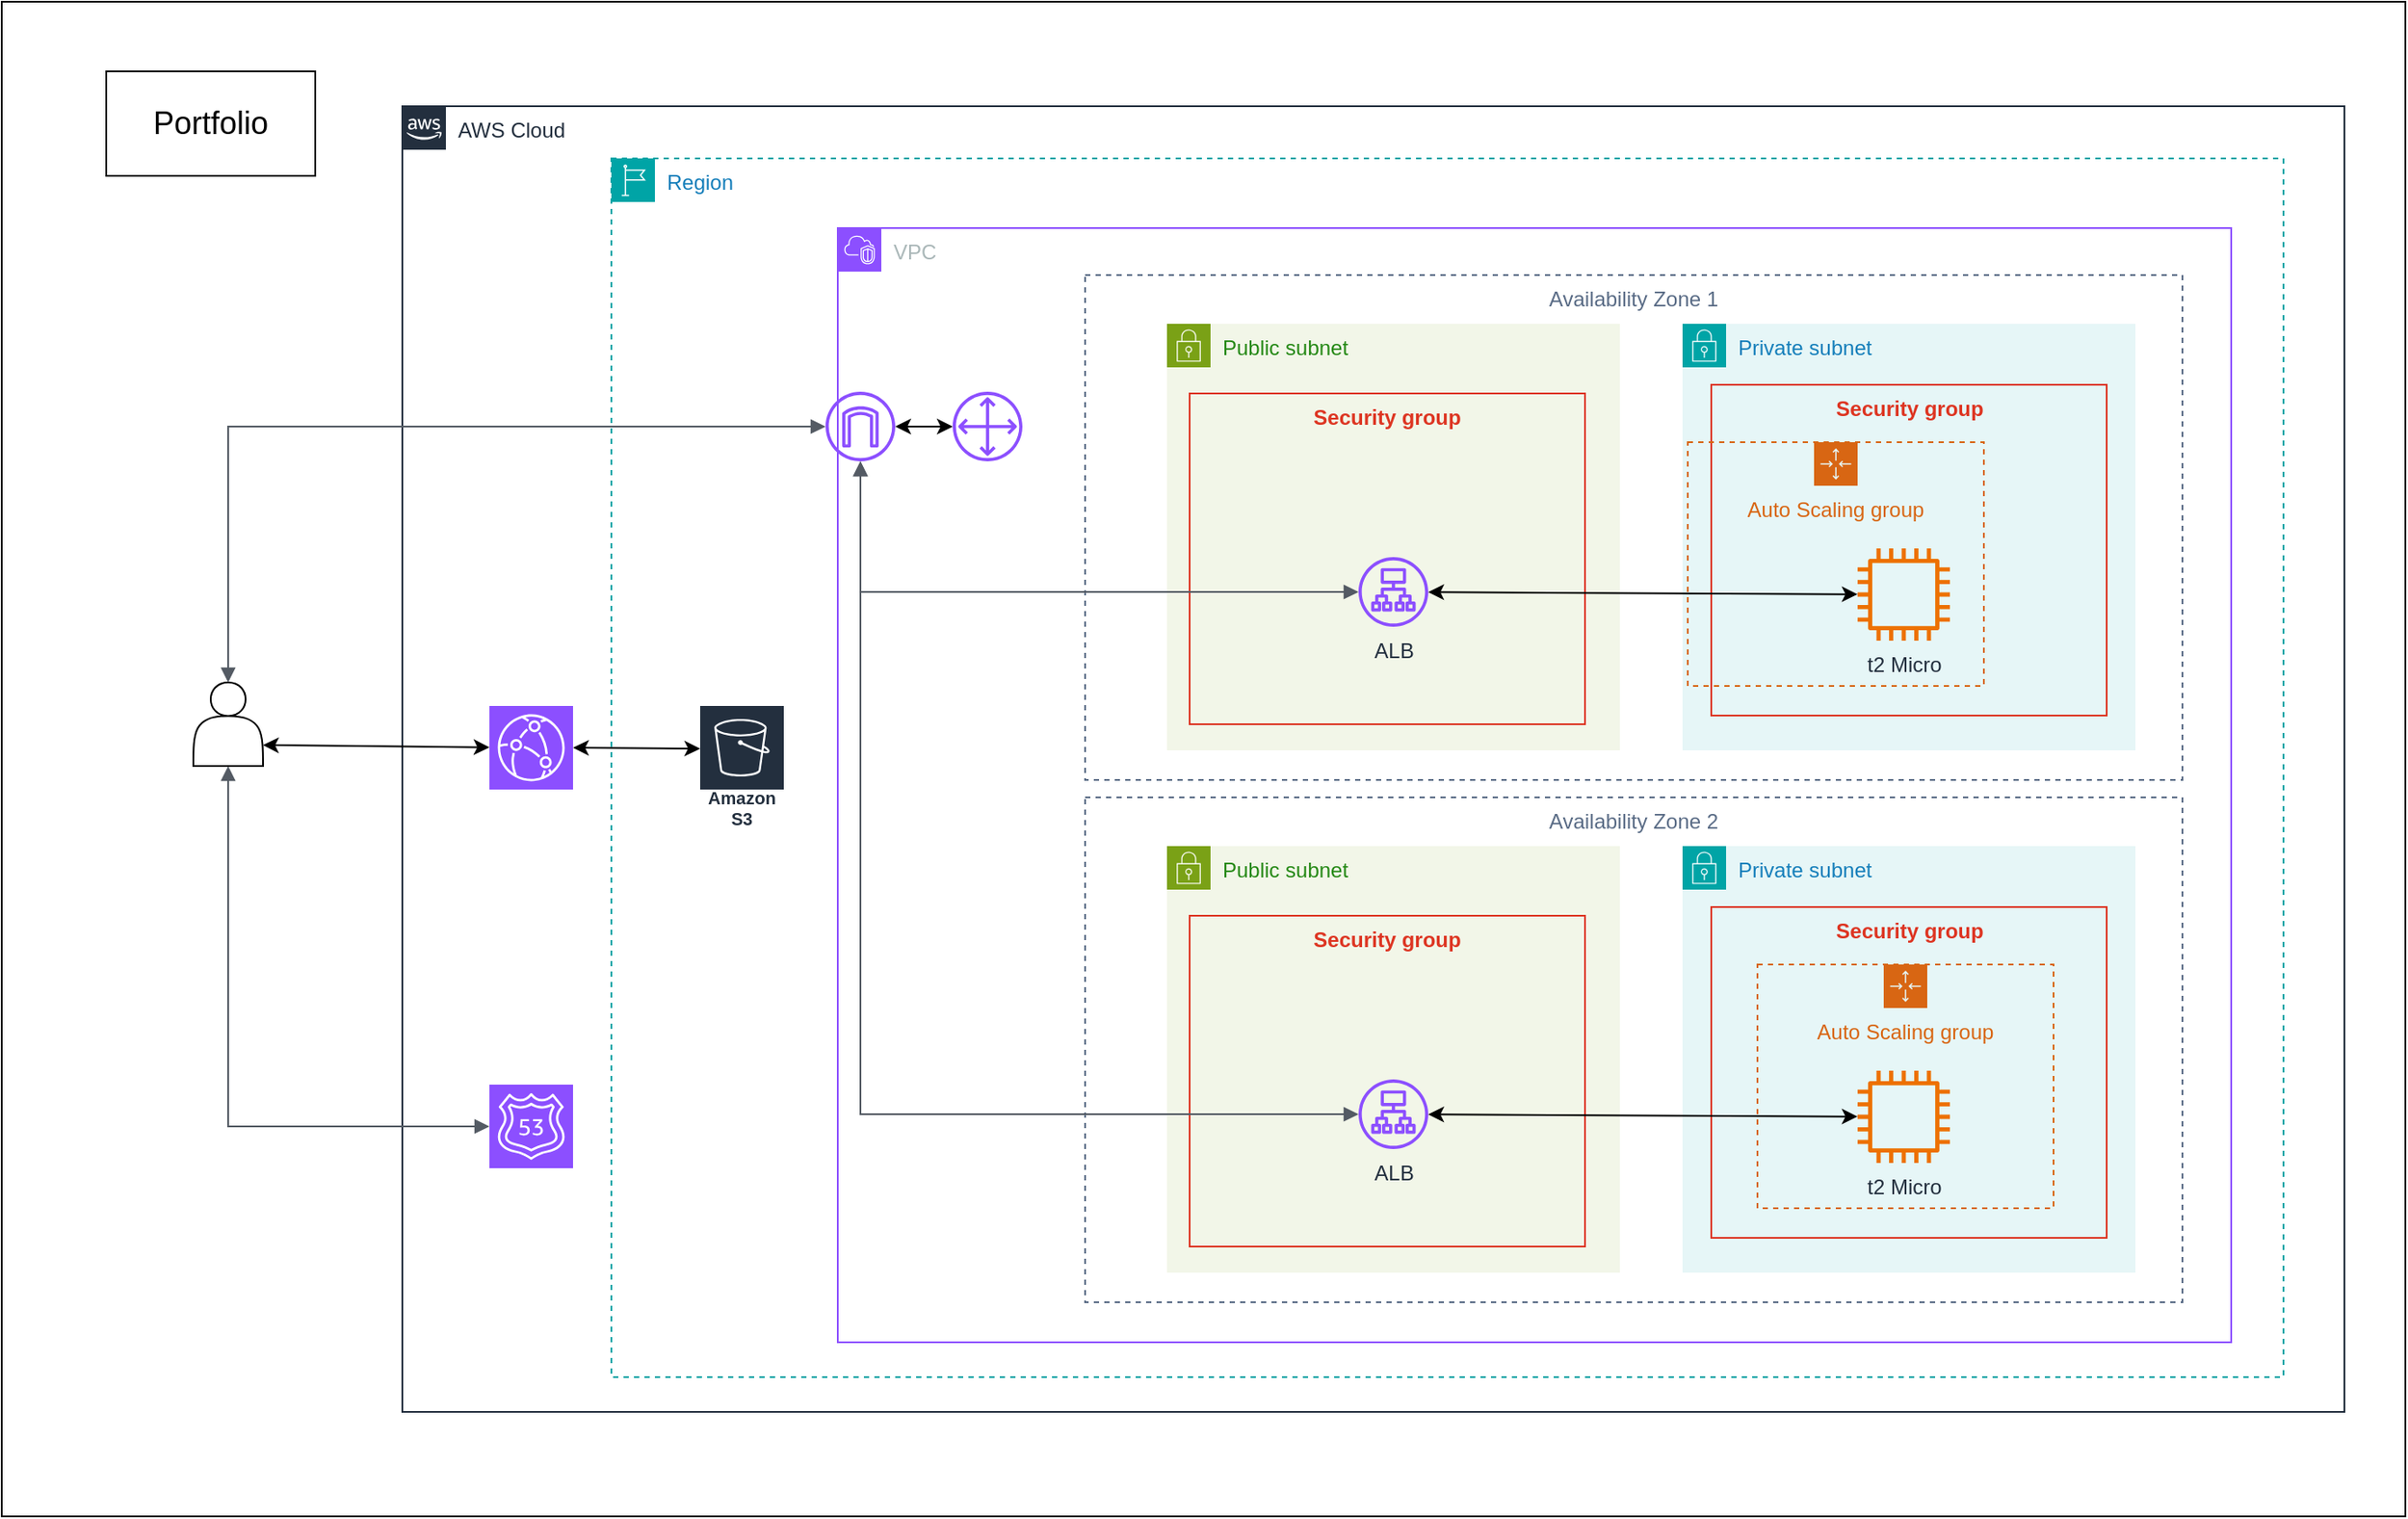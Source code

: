 <mxfile version="28.2.0">
  <diagram id="Ht1M8jgEwFfnCIfOTk4-" name="Page-1">
    <mxGraphModel dx="2952" dy="1011" grid="1" gridSize="10" guides="1" tooltips="1" connect="1" arrows="1" fold="1" page="1" pageScale="1" pageWidth="1169" pageHeight="827" math="0" shadow="0">
      <root>
        <mxCell id="0" />
        <mxCell id="1" parent="0" />
        <mxCell id="gGwlAg2NpKpwANiee2Lp-52" value="" style="rounded=0;whiteSpace=wrap;html=1;" parent="1" vertex="1">
          <mxGeometry x="-1100" y="40" width="1380" height="870" as="geometry" />
        </mxCell>
        <mxCell id="gGwlAg2NpKpwANiee2Lp-3" value="AWS Cloud" style="points=[[0,0],[0.25,0],[0.5,0],[0.75,0],[1,0],[1,0.25],[1,0.5],[1,0.75],[1,1],[0.75,1],[0.5,1],[0.25,1],[0,1],[0,0.75],[0,0.5],[0,0.25]];outlineConnect=0;gradientColor=none;html=1;whiteSpace=wrap;fontSize=12;fontStyle=0;container=1;pointerEvents=0;collapsible=0;recursiveResize=0;shape=mxgraph.aws4.group;grIcon=mxgraph.aws4.group_aws_cloud_alt;strokeColor=#232F3E;fillColor=none;verticalAlign=top;align=left;spacingLeft=30;fontColor=#232F3E;dashed=0;" parent="1" vertex="1">
          <mxGeometry x="-870" y="100" width="1115" height="750" as="geometry" />
        </mxCell>
        <mxCell id="gGwlAg2NpKpwANiee2Lp-4" value="Region" style="points=[[0,0],[0.25,0],[0.5,0],[0.75,0],[1,0],[1,0.25],[1,0.5],[1,0.75],[1,1],[0.75,1],[0.5,1],[0.25,1],[0,1],[0,0.75],[0,0.5],[0,0.25]];outlineConnect=0;gradientColor=none;html=1;whiteSpace=wrap;fontSize=12;fontStyle=0;container=1;pointerEvents=0;collapsible=0;recursiveResize=0;shape=mxgraph.aws4.group;grIcon=mxgraph.aws4.group_region;strokeColor=#00A4A6;fillColor=none;verticalAlign=top;align=left;spacingLeft=30;fontColor=#147EBA;dashed=1;" parent="gGwlAg2NpKpwANiee2Lp-3" vertex="1">
          <mxGeometry x="120" y="30" width="960" height="700" as="geometry" />
        </mxCell>
        <mxCell id="gGwlAg2NpKpwANiee2Lp-8" value="VPC" style="points=[[0,0],[0.25,0],[0.5,0],[0.75,0],[1,0],[1,0.25],[1,0.5],[1,0.75],[1,1],[0.75,1],[0.5,1],[0.25,1],[0,1],[0,0.75],[0,0.5],[0,0.25]];outlineConnect=0;gradientColor=none;html=1;whiteSpace=wrap;fontSize=12;fontStyle=0;container=1;pointerEvents=0;collapsible=0;recursiveResize=0;shape=mxgraph.aws4.group;grIcon=mxgraph.aws4.group_vpc2;strokeColor=#8C4FFF;fillColor=none;verticalAlign=top;align=left;spacingLeft=30;fontColor=#AAB7B8;dashed=0;" parent="gGwlAg2NpKpwANiee2Lp-4" vertex="1">
          <mxGeometry x="130" y="40" width="800" height="640" as="geometry" />
        </mxCell>
        <mxCell id="gGwlAg2NpKpwANiee2Lp-9" value="" style="sketch=0;outlineConnect=0;fontColor=#232F3E;gradientColor=none;fillColor=#8C4FFF;strokeColor=none;dashed=0;verticalLabelPosition=bottom;verticalAlign=top;align=center;html=1;fontSize=12;fontStyle=0;aspect=fixed;pointerEvents=1;shape=mxgraph.aws4.internet_gateway;" parent="gGwlAg2NpKpwANiee2Lp-8" vertex="1">
          <mxGeometry x="-7" y="94" width="40" height="40" as="geometry" />
        </mxCell>
        <mxCell id="gGwlAg2NpKpwANiee2Lp-10" value="" style="sketch=0;outlineConnect=0;fontColor=#232F3E;gradientColor=none;fillColor=#8C4FFF;strokeColor=none;dashed=0;verticalLabelPosition=bottom;verticalAlign=top;align=center;html=1;fontSize=12;fontStyle=0;aspect=fixed;pointerEvents=1;shape=mxgraph.aws4.customer_gateway;" parent="gGwlAg2NpKpwANiee2Lp-8" vertex="1">
          <mxGeometry x="66" y="94" width="40" height="40" as="geometry" />
        </mxCell>
        <mxCell id="gGwlAg2NpKpwANiee2Lp-11" value="" style="endArrow=classic;startArrow=classic;html=1;rounded=0;" parent="gGwlAg2NpKpwANiee2Lp-8" source="gGwlAg2NpKpwANiee2Lp-9" target="gGwlAg2NpKpwANiee2Lp-10" edge="1">
          <mxGeometry width="50" height="50" relative="1" as="geometry">
            <mxPoint x="370" y="354" as="sourcePoint" />
            <mxPoint x="420" y="304" as="targetPoint" />
          </mxGeometry>
        </mxCell>
        <mxCell id="gGwlAg2NpKpwANiee2Lp-12" value="Availability Zone 1" style="fillColor=none;strokeColor=#5A6C86;dashed=1;verticalAlign=top;fontStyle=0;fontColor=#5A6C86;whiteSpace=wrap;html=1;" parent="gGwlAg2NpKpwANiee2Lp-8" vertex="1">
          <mxGeometry x="142" y="27" width="630" height="290" as="geometry" />
        </mxCell>
        <mxCell id="gGwlAg2NpKpwANiee2Lp-6" value="Public subnet" style="points=[[0,0],[0.25,0],[0.5,0],[0.75,0],[1,0],[1,0.25],[1,0.5],[1,0.75],[1,1],[0.75,1],[0.5,1],[0.25,1],[0,1],[0,0.75],[0,0.5],[0,0.25]];outlineConnect=0;gradientColor=none;html=1;whiteSpace=wrap;fontSize=12;fontStyle=0;container=1;pointerEvents=0;collapsible=0;recursiveResize=0;shape=mxgraph.aws4.group;grIcon=mxgraph.aws4.group_security_group;grStroke=0;strokeColor=#7AA116;fillColor=#F2F6E8;verticalAlign=top;align=left;spacingLeft=30;fontColor=#248814;dashed=0;" parent="gGwlAg2NpKpwANiee2Lp-8" vertex="1">
          <mxGeometry x="189" y="55" width="260" height="245" as="geometry" />
        </mxCell>
        <mxCell id="gGwlAg2NpKpwANiee2Lp-15" value="Security group" style="fillColor=none;strokeColor=#DD3522;verticalAlign=top;fontStyle=1;fontColor=#DD3522;whiteSpace=wrap;html=1;" parent="gGwlAg2NpKpwANiee2Lp-6" vertex="1">
          <mxGeometry x="13" y="40" width="227" height="190" as="geometry" />
        </mxCell>
        <mxCell id="gGwlAg2NpKpwANiee2Lp-13" value="ALB" style="sketch=0;outlineConnect=0;fontColor=#232F3E;gradientColor=none;fillColor=#8C4FFF;strokeColor=none;dashed=0;verticalLabelPosition=bottom;verticalAlign=top;align=center;html=1;fontSize=12;fontStyle=0;aspect=fixed;pointerEvents=1;shape=mxgraph.aws4.application_load_balancer;" parent="gGwlAg2NpKpwANiee2Lp-6" vertex="1">
          <mxGeometry x="110" y="134" width="40" height="40" as="geometry" />
        </mxCell>
        <mxCell id="gGwlAg2NpKpwANiee2Lp-28" style="edgeStyle=orthogonalEdgeStyle;rounded=0;orthogonalLoop=1;jettySize=auto;html=1;exitX=0.5;exitY=1;exitDx=0;exitDy=0;" parent="gGwlAg2NpKpwANiee2Lp-6" source="gGwlAg2NpKpwANiee2Lp-15" target="gGwlAg2NpKpwANiee2Lp-15" edge="1">
          <mxGeometry relative="1" as="geometry" />
        </mxCell>
        <mxCell id="gGwlAg2NpKpwANiee2Lp-7" value="Private subnet" style="points=[[0,0],[0.25,0],[0.5,0],[0.75,0],[1,0],[1,0.25],[1,0.5],[1,0.75],[1,1],[0.75,1],[0.5,1],[0.25,1],[0,1],[0,0.75],[0,0.5],[0,0.25]];outlineConnect=0;gradientColor=none;html=1;whiteSpace=wrap;fontSize=12;fontStyle=0;container=1;pointerEvents=0;collapsible=0;recursiveResize=0;shape=mxgraph.aws4.group;grIcon=mxgraph.aws4.group_security_group;grStroke=0;strokeColor=#00A4A6;fillColor=#E6F6F7;verticalAlign=top;align=left;spacingLeft=30;fontColor=#147EBA;dashed=0;" parent="gGwlAg2NpKpwANiee2Lp-8" vertex="1">
          <mxGeometry x="485" y="55" width="260" height="245" as="geometry" />
        </mxCell>
        <mxCell id="gGwlAg2NpKpwANiee2Lp-16" value="Security group" style="fillColor=none;strokeColor=#DD3522;verticalAlign=top;fontStyle=1;fontColor=#DD3522;whiteSpace=wrap;html=1;" parent="gGwlAg2NpKpwANiee2Lp-7" vertex="1">
          <mxGeometry x="16.5" y="35" width="227" height="190" as="geometry" />
        </mxCell>
        <mxCell id="gGwlAg2NpKpwANiee2Lp-24" value="t2 Micro" style="sketch=0;outlineConnect=0;fontColor=#232F3E;gradientColor=none;fillColor=#ED7100;strokeColor=none;dashed=0;verticalLabelPosition=bottom;verticalAlign=top;align=center;html=1;fontSize=12;fontStyle=0;aspect=fixed;pointerEvents=1;shape=mxgraph.aws4.instance2;" parent="gGwlAg2NpKpwANiee2Lp-7" vertex="1">
          <mxGeometry x="100.5" y="129" width="53" height="53" as="geometry" />
        </mxCell>
        <mxCell id="gGwlAg2NpKpwANiee2Lp-20" value="" style="edgeStyle=orthogonalEdgeStyle;html=1;endArrow=block;elbow=vertical;startArrow=block;startFill=1;endFill=1;strokeColor=#545B64;rounded=0;" parent="gGwlAg2NpKpwANiee2Lp-8" source="gGwlAg2NpKpwANiee2Lp-9" target="gGwlAg2NpKpwANiee2Lp-13" edge="1">
          <mxGeometry width="100" relative="1" as="geometry">
            <mxPoint x="410" y="360" as="sourcePoint" />
            <mxPoint x="510" y="360" as="targetPoint" />
            <Array as="points">
              <mxPoint x="13" y="209" />
            </Array>
          </mxGeometry>
        </mxCell>
        <mxCell id="gGwlAg2NpKpwANiee2Lp-22" value="" style="endArrow=classic;startArrow=classic;html=1;rounded=0;" parent="gGwlAg2NpKpwANiee2Lp-8" source="gGwlAg2NpKpwANiee2Lp-13" target="gGwlAg2NpKpwANiee2Lp-24" edge="1">
          <mxGeometry width="50" height="50" relative="1" as="geometry">
            <mxPoint x="438" y="350" as="sourcePoint" />
            <mxPoint x="588.5" y="255.5" as="targetPoint" />
          </mxGeometry>
        </mxCell>
        <mxCell id="gGwlAg2NpKpwANiee2Lp-40" value="Availability Zone 2" style="fillColor=none;strokeColor=#5A6C86;dashed=1;verticalAlign=top;fontStyle=0;fontColor=#5A6C86;whiteSpace=wrap;html=1;" parent="gGwlAg2NpKpwANiee2Lp-8" vertex="1">
          <mxGeometry x="142" y="327" width="630" height="290" as="geometry" />
        </mxCell>
        <mxCell id="gGwlAg2NpKpwANiee2Lp-41" value="Public subnet" style="points=[[0,0],[0.25,0],[0.5,0],[0.75,0],[1,0],[1,0.25],[1,0.5],[1,0.75],[1,1],[0.75,1],[0.5,1],[0.25,1],[0,1],[0,0.75],[0,0.5],[0,0.25]];outlineConnect=0;gradientColor=none;html=1;whiteSpace=wrap;fontSize=12;fontStyle=0;container=1;pointerEvents=0;collapsible=0;recursiveResize=0;shape=mxgraph.aws4.group;grIcon=mxgraph.aws4.group_security_group;grStroke=0;strokeColor=#7AA116;fillColor=#F2F6E8;verticalAlign=top;align=left;spacingLeft=30;fontColor=#248814;dashed=0;" parent="gGwlAg2NpKpwANiee2Lp-8" vertex="1">
          <mxGeometry x="189" y="355" width="260" height="245" as="geometry" />
        </mxCell>
        <mxCell id="gGwlAg2NpKpwANiee2Lp-42" value="Security group" style="fillColor=none;strokeColor=#DD3522;verticalAlign=top;fontStyle=1;fontColor=#DD3522;whiteSpace=wrap;html=1;" parent="gGwlAg2NpKpwANiee2Lp-41" vertex="1">
          <mxGeometry x="13" y="40" width="227" height="190" as="geometry" />
        </mxCell>
        <mxCell id="gGwlAg2NpKpwANiee2Lp-43" value="ALB" style="sketch=0;outlineConnect=0;fontColor=#232F3E;gradientColor=none;fillColor=#8C4FFF;strokeColor=none;dashed=0;verticalLabelPosition=bottom;verticalAlign=top;align=center;html=1;fontSize=12;fontStyle=0;aspect=fixed;pointerEvents=1;shape=mxgraph.aws4.application_load_balancer;" parent="gGwlAg2NpKpwANiee2Lp-41" vertex="1">
          <mxGeometry x="110" y="134" width="40" height="40" as="geometry" />
        </mxCell>
        <mxCell id="gGwlAg2NpKpwANiee2Lp-44" style="edgeStyle=orthogonalEdgeStyle;rounded=0;orthogonalLoop=1;jettySize=auto;html=1;exitX=0.5;exitY=1;exitDx=0;exitDy=0;" parent="gGwlAg2NpKpwANiee2Lp-41" source="gGwlAg2NpKpwANiee2Lp-42" target="gGwlAg2NpKpwANiee2Lp-42" edge="1">
          <mxGeometry relative="1" as="geometry" />
        </mxCell>
        <mxCell id="gGwlAg2NpKpwANiee2Lp-45" value="Private subnet" style="points=[[0,0],[0.25,0],[0.5,0],[0.75,0],[1,0],[1,0.25],[1,0.5],[1,0.75],[1,1],[0.75,1],[0.5,1],[0.25,1],[0,1],[0,0.75],[0,0.5],[0,0.25]];outlineConnect=0;gradientColor=none;html=1;whiteSpace=wrap;fontSize=12;fontStyle=0;container=1;pointerEvents=0;collapsible=0;recursiveResize=0;shape=mxgraph.aws4.group;grIcon=mxgraph.aws4.group_security_group;grStroke=0;strokeColor=#00A4A6;fillColor=#E6F6F7;verticalAlign=top;align=left;spacingLeft=30;fontColor=#147EBA;dashed=0;" parent="gGwlAg2NpKpwANiee2Lp-8" vertex="1">
          <mxGeometry x="485" y="355" width="260" height="245" as="geometry" />
        </mxCell>
        <mxCell id="gGwlAg2NpKpwANiee2Lp-46" value="Security group" style="fillColor=none;strokeColor=#DD3522;verticalAlign=top;fontStyle=1;fontColor=#DD3522;whiteSpace=wrap;html=1;" parent="gGwlAg2NpKpwANiee2Lp-45" vertex="1">
          <mxGeometry x="16.5" y="35" width="227" height="190" as="geometry" />
        </mxCell>
        <mxCell id="gGwlAg2NpKpwANiee2Lp-47" value="t2 Micro" style="sketch=0;outlineConnect=0;fontColor=#232F3E;gradientColor=none;fillColor=#ED7100;strokeColor=none;dashed=0;verticalLabelPosition=bottom;verticalAlign=top;align=center;html=1;fontSize=12;fontStyle=0;aspect=fixed;pointerEvents=1;shape=mxgraph.aws4.instance2;" parent="gGwlAg2NpKpwANiee2Lp-45" vertex="1">
          <mxGeometry x="100.5" y="129" width="53" height="53" as="geometry" />
        </mxCell>
        <mxCell id="gGwlAg2NpKpwANiee2Lp-48" value="" style="endArrow=classic;startArrow=classic;html=1;rounded=0;" parent="gGwlAg2NpKpwANiee2Lp-8" source="gGwlAg2NpKpwANiee2Lp-43" target="gGwlAg2NpKpwANiee2Lp-47" edge="1">
          <mxGeometry width="50" height="50" relative="1" as="geometry">
            <mxPoint x="438" y="650" as="sourcePoint" />
            <mxPoint x="588.5" y="555.5" as="targetPoint" />
          </mxGeometry>
        </mxCell>
        <mxCell id="gGwlAg2NpKpwANiee2Lp-49" value="Auto Scaling group" style="points=[[0,0],[0.25,0],[0.5,0],[0.75,0],[1,0],[1,0.25],[1,0.5],[1,0.75],[1,1],[0.75,1],[0.5,1],[0.25,1],[0,1],[0,0.75],[0,0.5],[0,0.25]];outlineConnect=0;gradientColor=none;html=1;whiteSpace=wrap;fontSize=12;fontStyle=0;container=1;pointerEvents=0;collapsible=0;recursiveResize=0;shape=mxgraph.aws4.groupCenter;grIcon=mxgraph.aws4.group_auto_scaling_group;grStroke=1;strokeColor=#D86613;fillColor=none;verticalAlign=top;align=center;fontColor=#D86613;dashed=1;spacingTop=25;" parent="gGwlAg2NpKpwANiee2Lp-8" vertex="1">
          <mxGeometry x="528" y="423" width="170" height="140" as="geometry" />
        </mxCell>
        <mxCell id="gGwlAg2NpKpwANiee2Lp-50" value="" style="edgeStyle=orthogonalEdgeStyle;html=1;endArrow=block;elbow=vertical;startArrow=block;startFill=1;endFill=1;strokeColor=#545B64;rounded=0;" parent="gGwlAg2NpKpwANiee2Lp-8" source="gGwlAg2NpKpwANiee2Lp-9" target="gGwlAg2NpKpwANiee2Lp-43" edge="1">
          <mxGeometry width="100" relative="1" as="geometry">
            <mxPoint x="300" y="370" as="sourcePoint" />
            <mxPoint x="400" y="370" as="targetPoint" />
            <Array as="points">
              <mxPoint x="13" y="509" />
            </Array>
          </mxGeometry>
        </mxCell>
        <mxCell id="gGwlAg2NpKpwANiee2Lp-14" value="" style="sketch=0;points=[[0,0,0],[0.25,0,0],[0.5,0,0],[0.75,0,0],[1,0,0],[0,1,0],[0.25,1,0],[0.5,1,0],[0.75,1,0],[1,1,0],[0,0.25,0],[0,0.5,0],[0,0.75,0],[1,0.25,0],[1,0.5,0],[1,0.75,0]];outlineConnect=0;fontColor=#232F3E;fillColor=#8C4FFF;strokeColor=#ffffff;dashed=0;verticalLabelPosition=bottom;verticalAlign=top;align=center;html=1;fontSize=12;fontStyle=0;aspect=fixed;shape=mxgraph.aws4.resourceIcon;resIcon=mxgraph.aws4.route_53;" parent="gGwlAg2NpKpwANiee2Lp-3" vertex="1">
          <mxGeometry x="50" y="562" width="48" height="48" as="geometry" />
        </mxCell>
        <mxCell id="gGwlAg2NpKpwANiee2Lp-55" value="Amazon S3" style="sketch=0;outlineConnect=0;fontColor=#232F3E;gradientColor=none;strokeColor=#ffffff;fillColor=#232F3E;dashed=0;verticalLabelPosition=middle;verticalAlign=bottom;align=center;html=1;whiteSpace=wrap;fontSize=10;fontStyle=1;spacing=3;shape=mxgraph.aws4.productIcon;prIcon=mxgraph.aws4.s3;" parent="gGwlAg2NpKpwANiee2Lp-3" vertex="1">
          <mxGeometry x="170" y="343.5" width="50" height="75" as="geometry" />
        </mxCell>
        <mxCell id="gGwlAg2NpKpwANiee2Lp-23" value="Auto Scaling group" style="points=[[0,0],[0.25,0],[0.5,0],[0.75,0],[1,0],[1,0.25],[1,0.5],[1,0.75],[1,1],[0.75,1],[0.5,1],[0.25,1],[0,1],[0,0.75],[0,0.5],[0,0.25]];outlineConnect=0;gradientColor=none;html=1;whiteSpace=wrap;fontSize=12;fontStyle=0;container=1;pointerEvents=0;collapsible=0;recursiveResize=0;shape=mxgraph.aws4.groupCenter;grIcon=mxgraph.aws4.group_auto_scaling_group;grStroke=1;strokeColor=#D86613;fillColor=none;verticalAlign=top;align=center;fontColor=#D86613;dashed=1;spacingTop=25;" parent="1" vertex="1">
          <mxGeometry x="-132" y="293" width="170" height="140" as="geometry" />
        </mxCell>
        <mxCell id="gGwlAg2NpKpwANiee2Lp-25" value="" style="shape=actor;whiteSpace=wrap;html=1;fontStyle=1" parent="1" vertex="1">
          <mxGeometry x="-990" y="431" width="40" height="48" as="geometry" />
        </mxCell>
        <mxCell id="gGwlAg2NpKpwANiee2Lp-26" value="" style="edgeStyle=orthogonalEdgeStyle;html=1;endArrow=block;elbow=vertical;startArrow=block;startFill=1;endFill=1;strokeColor=#545B64;rounded=0;exitX=0.5;exitY=1;exitDx=0;exitDy=0;entryX=0;entryY=0.5;entryDx=0;entryDy=0;entryPerimeter=0;" parent="1" source="gGwlAg2NpKpwANiee2Lp-25" target="gGwlAg2NpKpwANiee2Lp-14" edge="1">
          <mxGeometry width="100" relative="1" as="geometry">
            <mxPoint x="-590" y="420" as="sourcePoint" />
            <mxPoint x="-490" y="420" as="targetPoint" />
          </mxGeometry>
        </mxCell>
        <mxCell id="gGwlAg2NpKpwANiee2Lp-27" value="" style="edgeStyle=orthogonalEdgeStyle;html=1;endArrow=block;elbow=vertical;startArrow=block;startFill=1;endFill=1;strokeColor=#545B64;rounded=0;exitX=0.5;exitY=0;exitDx=0;exitDy=0;" parent="1" source="gGwlAg2NpKpwANiee2Lp-25" target="gGwlAg2NpKpwANiee2Lp-9" edge="1">
          <mxGeometry width="100" relative="1" as="geometry">
            <mxPoint x="-540" y="470" as="sourcePoint" />
            <mxPoint x="-660" y="300" as="targetPoint" />
            <Array as="points">
              <mxPoint x="-970" y="284" />
            </Array>
          </mxGeometry>
        </mxCell>
        <mxCell id="gGwlAg2NpKpwANiee2Lp-53" value="" style="rounded=0;whiteSpace=wrap;html=1;" parent="1" vertex="1">
          <mxGeometry x="-1040" y="80" width="120" height="60" as="geometry" />
        </mxCell>
        <mxCell id="gGwlAg2NpKpwANiee2Lp-54" value="Portfolio" style="text;html=1;align=center;verticalAlign=middle;whiteSpace=wrap;rounded=0;fontSize=18;" parent="1" vertex="1">
          <mxGeometry x="-1010" y="95" width="60" height="30" as="geometry" />
        </mxCell>
        <mxCell id="gGwlAg2NpKpwANiee2Lp-56" value="" style="endArrow=classic;startArrow=classic;html=1;rounded=0;exitX=1;exitY=0.5;exitDx=0;exitDy=0;exitPerimeter=0;" parent="1" source="od6eeCdcjbZJOe7FV_tS-1" edge="1">
          <mxGeometry width="50" height="50" relative="1" as="geometry">
            <mxPoint x="-600" y="490" as="sourcePoint" />
            <mxPoint x="-699" y="469" as="targetPoint" />
          </mxGeometry>
        </mxCell>
        <mxCell id="od6eeCdcjbZJOe7FV_tS-2" value="" style="endArrow=classic;startArrow=classic;html=1;rounded=0;exitX=1;exitY=0.75;exitDx=0;exitDy=0;" edge="1" parent="1" source="gGwlAg2NpKpwANiee2Lp-25" target="od6eeCdcjbZJOe7FV_tS-1">
          <mxGeometry width="50" height="50" relative="1" as="geometry">
            <mxPoint x="-950" y="467" as="sourcePoint" />
            <mxPoint x="-700" y="468" as="targetPoint" />
          </mxGeometry>
        </mxCell>
        <mxCell id="od6eeCdcjbZJOe7FV_tS-1" value="" style="sketch=0;points=[[0,0,0],[0.25,0,0],[0.5,0,0],[0.75,0,0],[1,0,0],[0,1,0],[0.25,1,0],[0.5,1,0],[0.75,1,0],[1,1,0],[0,0.25,0],[0,0.5,0],[0,0.75,0],[1,0.25,0],[1,0.5,0],[1,0.75,0]];outlineConnect=0;fontColor=#232F3E;fillColor=#8C4FFF;strokeColor=#ffffff;dashed=0;verticalLabelPosition=bottom;verticalAlign=top;align=center;html=1;fontSize=12;fontStyle=0;aspect=fixed;shape=mxgraph.aws4.resourceIcon;resIcon=mxgraph.aws4.cloudfront;" vertex="1" parent="1">
          <mxGeometry x="-820" y="444.5" width="48" height="48" as="geometry" />
        </mxCell>
      </root>
    </mxGraphModel>
  </diagram>
</mxfile>
